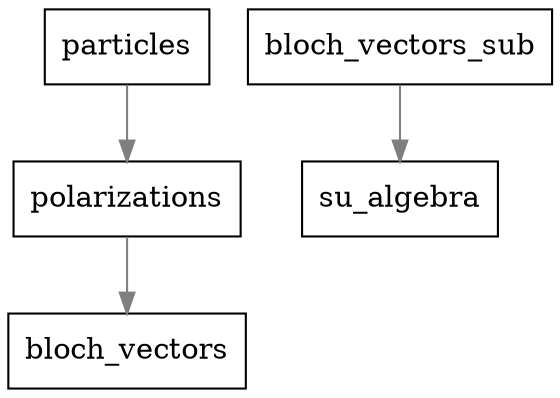 
digraph G {
concentrate=true
splines=true
node[shape=record,style=filled,fillcolor=white]
edge[color=gray50]
polarizations -> bloch_vectors
particles -> polarizations
bloch_vectors_sub -> su_algebra
 }

